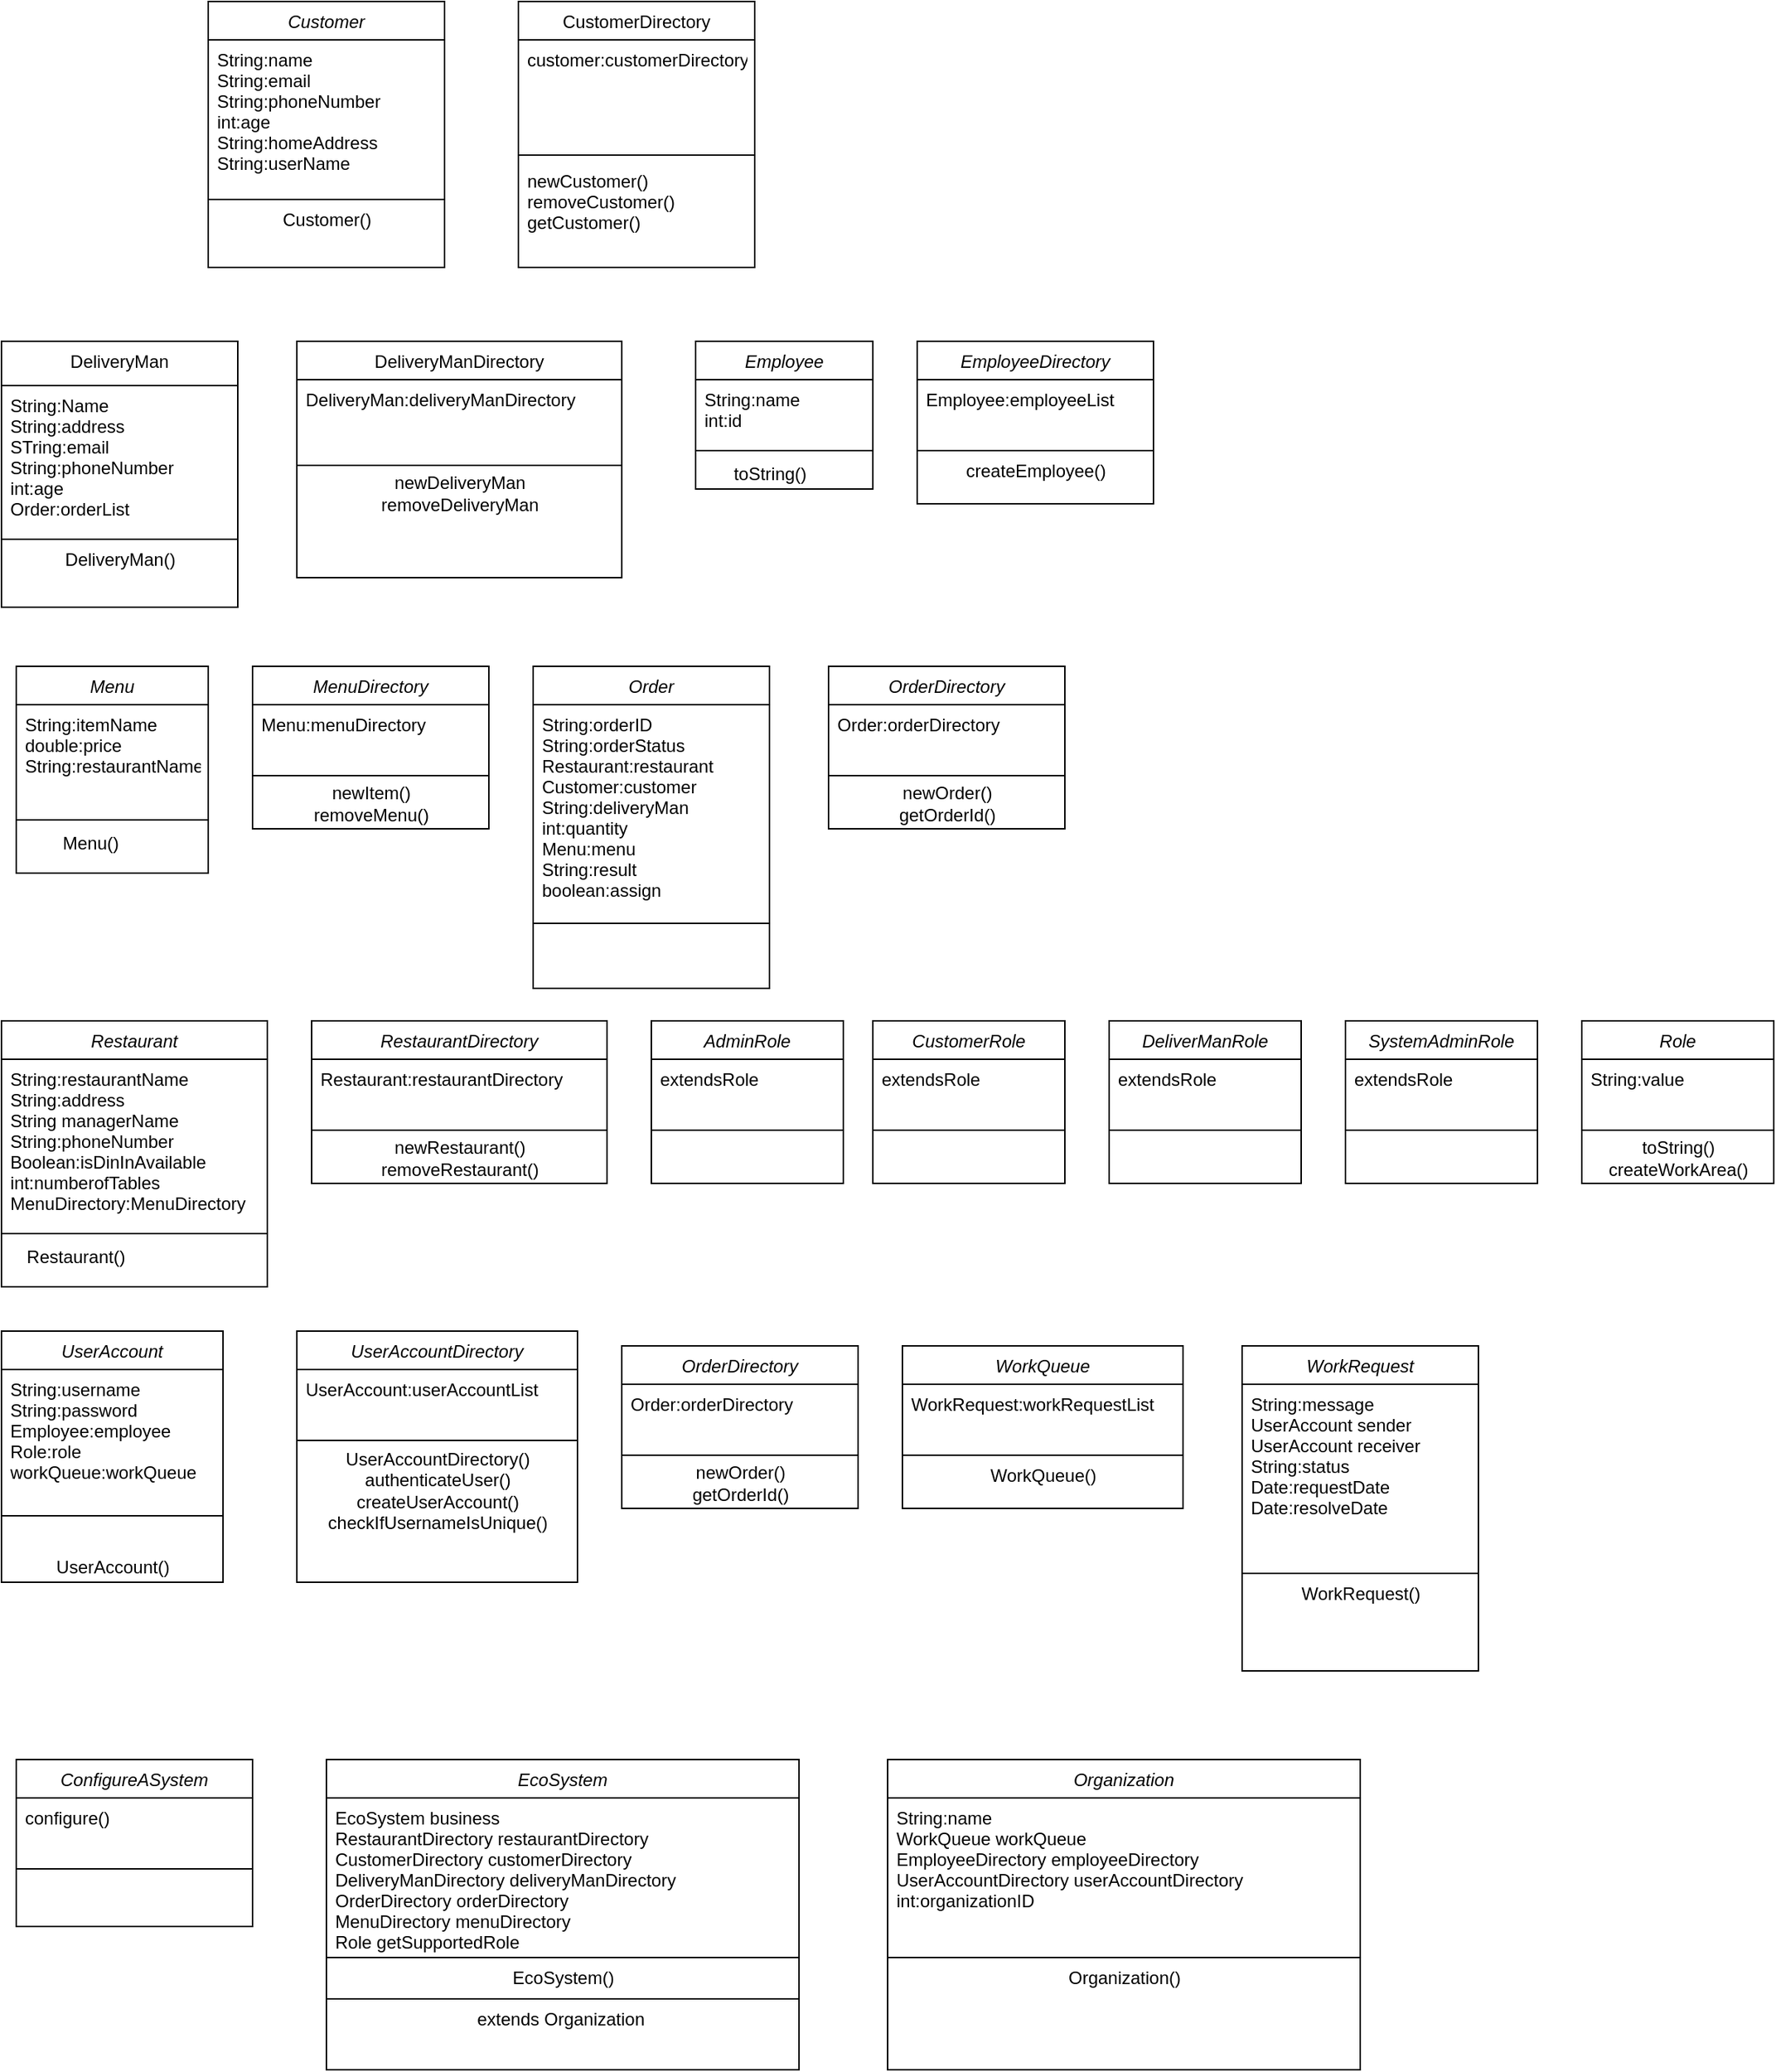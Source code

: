 <mxfile version="15.4.0" type="device"><diagram id="C5RBs43oDa-KdzZeNtuy" name="Page-1"><mxGraphModel dx="946" dy="635" grid="1" gridSize="10" guides="1" tooltips="1" connect="1" arrows="1" fold="1" page="1" pageScale="1" pageWidth="827" pageHeight="1169" math="0" shadow="0"><root><mxCell id="WIyWlLk6GJQsqaUBKTNV-0"/><mxCell id="WIyWlLk6GJQsqaUBKTNV-1" parent="WIyWlLk6GJQsqaUBKTNV-0"/><mxCell id="zkfFHV4jXpPFQw0GAbJ--0" value="Customer" style="swimlane;fontStyle=2;align=center;verticalAlign=top;childLayout=stackLayout;horizontal=1;startSize=26;horizontalStack=0;resizeParent=1;resizeLast=0;collapsible=1;marginBottom=0;rounded=0;shadow=0;strokeWidth=1;" parent="WIyWlLk6GJQsqaUBKTNV-1" vertex="1"><mxGeometry x="160" y="90" width="160" height="180" as="geometry"><mxRectangle x="230" y="140" width="160" height="26" as="alternateBounds"/></mxGeometry></mxCell><mxCell id="zkfFHV4jXpPFQw0GAbJ--1" value="String:name&#10;String:email&#10;String:phoneNumber&#10;int:age&#10;String:homeAddress&#10;String:userName" style="text;align=left;verticalAlign=top;spacingLeft=4;spacingRight=4;overflow=hidden;rotatable=0;points=[[0,0.5],[1,0.5]];portConstraint=eastwest;" parent="zkfFHV4jXpPFQw0GAbJ--0" vertex="1"><mxGeometry y="26" width="160" height="104" as="geometry"/></mxCell><mxCell id="zkfFHV4jXpPFQw0GAbJ--4" value="" style="line;html=1;strokeWidth=1;align=left;verticalAlign=middle;spacingTop=-1;spacingLeft=3;spacingRight=3;rotatable=0;labelPosition=right;points=[];portConstraint=eastwest;" parent="zkfFHV4jXpPFQw0GAbJ--0" vertex="1"><mxGeometry y="130" width="160" height="8" as="geometry"/></mxCell><mxCell id="dbbzcYDggRmmm_JlO8dr-13" value="Customer()" style="text;html=1;align=center;verticalAlign=middle;resizable=0;points=[];autosize=1;strokeColor=none;fillColor=none;" vertex="1" parent="zkfFHV4jXpPFQw0GAbJ--0"><mxGeometry y="138" width="160" height="20" as="geometry"/></mxCell><mxCell id="zkfFHV4jXpPFQw0GAbJ--6" value="DeliveryMan" style="swimlane;fontStyle=0;align=center;verticalAlign=top;childLayout=stackLayout;horizontal=1;startSize=30;horizontalStack=0;resizeParent=1;resizeLast=0;collapsible=1;marginBottom=0;rounded=0;shadow=0;strokeWidth=1;" parent="WIyWlLk6GJQsqaUBKTNV-1" vertex="1"><mxGeometry x="20" y="320" width="160" height="180" as="geometry"><mxRectangle x="130" y="380" width="160" height="26" as="alternateBounds"/></mxGeometry></mxCell><mxCell id="zkfFHV4jXpPFQw0GAbJ--7" value="String:Name&#10;String:address&#10;STring:email&#10;String:phoneNumber&#10;int:age&#10;Order:orderList" style="text;align=left;verticalAlign=top;spacingLeft=4;spacingRight=4;overflow=hidden;rotatable=0;points=[[0,0.5],[1,0.5]];portConstraint=eastwest;" parent="zkfFHV4jXpPFQw0GAbJ--6" vertex="1"><mxGeometry y="30" width="160" height="100" as="geometry"/></mxCell><mxCell id="zkfFHV4jXpPFQw0GAbJ--9" value="" style="line;html=1;strokeWidth=1;align=left;verticalAlign=middle;spacingTop=-1;spacingLeft=3;spacingRight=3;rotatable=0;labelPosition=right;points=[];portConstraint=eastwest;" parent="zkfFHV4jXpPFQw0GAbJ--6" vertex="1"><mxGeometry y="130" width="160" height="8" as="geometry"/></mxCell><mxCell id="dbbzcYDggRmmm_JlO8dr-14" value="DeliveryMan()" style="text;html=1;align=center;verticalAlign=middle;resizable=0;points=[];autosize=1;strokeColor=none;fillColor=none;" vertex="1" parent="zkfFHV4jXpPFQw0GAbJ--6"><mxGeometry y="138" width="160" height="20" as="geometry"/></mxCell><mxCell id="zkfFHV4jXpPFQw0GAbJ--13" value="DeliveryManDirectory" style="swimlane;fontStyle=0;align=center;verticalAlign=top;childLayout=stackLayout;horizontal=1;startSize=26;horizontalStack=0;resizeParent=1;resizeLast=0;collapsible=1;marginBottom=0;rounded=0;shadow=0;strokeWidth=1;" parent="WIyWlLk6GJQsqaUBKTNV-1" vertex="1"><mxGeometry x="220" y="320" width="220" height="160" as="geometry"><mxRectangle x="340" y="380" width="170" height="26" as="alternateBounds"/></mxGeometry></mxCell><mxCell id="zkfFHV4jXpPFQw0GAbJ--14" value="DeliveryMan:deliveryManDirectory" style="text;align=left;verticalAlign=top;spacingLeft=4;spacingRight=4;overflow=hidden;rotatable=0;points=[[0,0.5],[1,0.5]];portConstraint=eastwest;" parent="zkfFHV4jXpPFQw0GAbJ--13" vertex="1"><mxGeometry y="26" width="220" height="54" as="geometry"/></mxCell><mxCell id="zkfFHV4jXpPFQw0GAbJ--15" value="" style="line;html=1;strokeWidth=1;align=left;verticalAlign=middle;spacingTop=-1;spacingLeft=3;spacingRight=3;rotatable=0;labelPosition=right;points=[];portConstraint=eastwest;" parent="zkfFHV4jXpPFQw0GAbJ--13" vertex="1"><mxGeometry y="80" width="220" height="8" as="geometry"/></mxCell><mxCell id="dbbzcYDggRmmm_JlO8dr-15" value="newDeliveryMan&lt;br&gt;removeDeliveryMan" style="text;html=1;align=center;verticalAlign=middle;resizable=0;points=[];autosize=1;strokeColor=none;fillColor=none;" vertex="1" parent="zkfFHV4jXpPFQw0GAbJ--13"><mxGeometry y="88" width="220" height="30" as="geometry"/></mxCell><mxCell id="zkfFHV4jXpPFQw0GAbJ--17" value="CustomerDirectory" style="swimlane;fontStyle=0;align=center;verticalAlign=top;childLayout=stackLayout;horizontal=1;startSize=26;horizontalStack=0;resizeParent=1;resizeLast=0;collapsible=1;marginBottom=0;rounded=0;shadow=0;strokeWidth=1;" parent="WIyWlLk6GJQsqaUBKTNV-1" vertex="1"><mxGeometry x="370" y="90" width="160" height="180" as="geometry"><mxRectangle x="550" y="140" width="160" height="26" as="alternateBounds"/></mxGeometry></mxCell><mxCell id="zkfFHV4jXpPFQw0GAbJ--18" value="customer:customerDirectory" style="text;align=left;verticalAlign=top;spacingLeft=4;spacingRight=4;overflow=hidden;rotatable=0;points=[[0,0.5],[1,0.5]];portConstraint=eastwest;" parent="zkfFHV4jXpPFQw0GAbJ--17" vertex="1"><mxGeometry y="26" width="160" height="74" as="geometry"/></mxCell><mxCell id="zkfFHV4jXpPFQw0GAbJ--23" value="" style="line;html=1;strokeWidth=1;align=left;verticalAlign=middle;spacingTop=-1;spacingLeft=3;spacingRight=3;rotatable=0;labelPosition=right;points=[];portConstraint=eastwest;" parent="zkfFHV4jXpPFQw0GAbJ--17" vertex="1"><mxGeometry y="100" width="160" height="8" as="geometry"/></mxCell><mxCell id="zkfFHV4jXpPFQw0GAbJ--24" value="newCustomer()&#10;removeCustomer()&#10;getCustomer()" style="text;align=left;verticalAlign=top;spacingLeft=4;spacingRight=4;overflow=hidden;rotatable=0;points=[[0,0.5],[1,0.5]];portConstraint=eastwest;" parent="zkfFHV4jXpPFQw0GAbJ--17" vertex="1"><mxGeometry y="108" width="160" height="72" as="geometry"/></mxCell><mxCell id="dbbzcYDggRmmm_JlO8dr-0" value="Employee" style="swimlane;fontStyle=2;align=center;verticalAlign=top;childLayout=stackLayout;horizontal=1;startSize=26;horizontalStack=0;resizeParent=1;resizeLast=0;collapsible=1;marginBottom=0;rounded=0;shadow=0;strokeWidth=1;" vertex="1" parent="WIyWlLk6GJQsqaUBKTNV-1"><mxGeometry x="490" y="320" width="120" height="100" as="geometry"><mxRectangle x="230" y="140" width="160" height="26" as="alternateBounds"/></mxGeometry></mxCell><mxCell id="dbbzcYDggRmmm_JlO8dr-1" value="String:name&#10;int:id&#10;" style="text;align=left;verticalAlign=top;spacingLeft=4;spacingRight=4;overflow=hidden;rotatable=0;points=[[0,0.5],[1,0.5]];portConstraint=eastwest;" vertex="1" parent="dbbzcYDggRmmm_JlO8dr-0"><mxGeometry y="26" width="120" height="44" as="geometry"/></mxCell><mxCell id="dbbzcYDggRmmm_JlO8dr-2" value="" style="line;html=1;strokeWidth=1;align=left;verticalAlign=middle;spacingTop=-1;spacingLeft=3;spacingRight=3;rotatable=0;labelPosition=right;points=[];portConstraint=eastwest;" vertex="1" parent="dbbzcYDggRmmm_JlO8dr-0"><mxGeometry y="70" width="120" height="8" as="geometry"/></mxCell><mxCell id="dbbzcYDggRmmm_JlO8dr-3" value="EmployeeDirectory" style="swimlane;fontStyle=2;align=center;verticalAlign=top;childLayout=stackLayout;horizontal=1;startSize=26;horizontalStack=0;resizeParent=1;resizeLast=0;collapsible=1;marginBottom=0;rounded=0;shadow=0;strokeWidth=1;" vertex="1" parent="WIyWlLk6GJQsqaUBKTNV-1"><mxGeometry x="640" y="320" width="160" height="110" as="geometry"><mxRectangle x="230" y="140" width="160" height="26" as="alternateBounds"/></mxGeometry></mxCell><mxCell id="dbbzcYDggRmmm_JlO8dr-4" value="Employee:employeeList" style="text;align=left;verticalAlign=top;spacingLeft=4;spacingRight=4;overflow=hidden;rotatable=0;points=[[0,0.5],[1,0.5]];portConstraint=eastwest;" vertex="1" parent="dbbzcYDggRmmm_JlO8dr-3"><mxGeometry y="26" width="160" height="44" as="geometry"/></mxCell><mxCell id="dbbzcYDggRmmm_JlO8dr-5" value="" style="line;html=1;strokeWidth=1;align=left;verticalAlign=middle;spacingTop=-1;spacingLeft=3;spacingRight=3;rotatable=0;labelPosition=right;points=[];portConstraint=eastwest;" vertex="1" parent="dbbzcYDggRmmm_JlO8dr-3"><mxGeometry y="70" width="160" height="8" as="geometry"/></mxCell><mxCell id="dbbzcYDggRmmm_JlO8dr-17" value="createEmployee()" style="text;html=1;align=center;verticalAlign=middle;resizable=0;points=[];autosize=1;strokeColor=none;fillColor=none;" vertex="1" parent="dbbzcYDggRmmm_JlO8dr-3"><mxGeometry y="78" width="160" height="20" as="geometry"/></mxCell><mxCell id="dbbzcYDggRmmm_JlO8dr-6" value="Menu" style="swimlane;fontStyle=2;align=center;verticalAlign=top;childLayout=stackLayout;horizontal=1;startSize=26;horizontalStack=0;resizeParent=1;resizeLast=0;collapsible=1;marginBottom=0;rounded=0;shadow=0;strokeWidth=1;" vertex="1" parent="WIyWlLk6GJQsqaUBKTNV-1"><mxGeometry x="30" y="540" width="130" height="140" as="geometry"><mxRectangle x="230" y="140" width="160" height="26" as="alternateBounds"/></mxGeometry></mxCell><mxCell id="dbbzcYDggRmmm_JlO8dr-7" value="String:itemName&#10;double:price&#10;String:restaurantName" style="text;align=left;verticalAlign=top;spacingLeft=4;spacingRight=4;overflow=hidden;rotatable=0;points=[[0,0.5],[1,0.5]];portConstraint=eastwest;" vertex="1" parent="dbbzcYDggRmmm_JlO8dr-6"><mxGeometry y="26" width="130" height="74" as="geometry"/></mxCell><mxCell id="dbbzcYDggRmmm_JlO8dr-8" value="" style="line;html=1;strokeWidth=1;align=left;verticalAlign=middle;spacingTop=-1;spacingLeft=3;spacingRight=3;rotatable=0;labelPosition=right;points=[];portConstraint=eastwest;" vertex="1" parent="dbbzcYDggRmmm_JlO8dr-6"><mxGeometry y="100" width="130" height="8" as="geometry"/></mxCell><mxCell id="dbbzcYDggRmmm_JlO8dr-10" value="Restaurant" style="swimlane;fontStyle=2;align=center;verticalAlign=top;childLayout=stackLayout;horizontal=1;startSize=26;horizontalStack=0;resizeParent=1;resizeLast=0;collapsible=1;marginBottom=0;rounded=0;shadow=0;strokeWidth=1;" vertex="1" parent="WIyWlLk6GJQsqaUBKTNV-1"><mxGeometry x="20" y="780" width="180" height="180" as="geometry"><mxRectangle x="230" y="140" width="160" height="26" as="alternateBounds"/></mxGeometry></mxCell><mxCell id="dbbzcYDggRmmm_JlO8dr-11" value="String:restaurantName&#10;String:address&#10;String managerName&#10;String:phoneNumber&#10;Boolean:isDinInAvailable&#10;int:numberofTables&#10;MenuDirectory:MenuDirectory" style="text;align=left;verticalAlign=top;spacingLeft=4;spacingRight=4;overflow=hidden;rotatable=0;points=[[0,0.5],[1,0.5]];portConstraint=eastwest;" vertex="1" parent="dbbzcYDggRmmm_JlO8dr-10"><mxGeometry y="26" width="180" height="114" as="geometry"/></mxCell><mxCell id="dbbzcYDggRmmm_JlO8dr-12" value="" style="line;html=1;strokeWidth=1;align=left;verticalAlign=middle;spacingTop=-1;spacingLeft=3;spacingRight=3;rotatable=0;labelPosition=right;points=[];portConstraint=eastwest;" vertex="1" parent="dbbzcYDggRmmm_JlO8dr-10"><mxGeometry y="140" width="180" height="8" as="geometry"/></mxCell><mxCell id="dbbzcYDggRmmm_JlO8dr-16" value="toString()" style="text;html=1;align=center;verticalAlign=middle;resizable=0;points=[];autosize=1;strokeColor=none;fillColor=none;" vertex="1" parent="WIyWlLk6GJQsqaUBKTNV-1"><mxGeometry x="510" y="400" width="60" height="20" as="geometry"/></mxCell><mxCell id="dbbzcYDggRmmm_JlO8dr-18" value="Menu()" style="text;html=1;align=center;verticalAlign=middle;resizable=0;points=[];autosize=1;strokeColor=none;fillColor=none;" vertex="1" parent="WIyWlLk6GJQsqaUBKTNV-1"><mxGeometry x="55" y="650" width="50" height="20" as="geometry"/></mxCell><mxCell id="dbbzcYDggRmmm_JlO8dr-19" value="MenuDirectory" style="swimlane;fontStyle=2;align=center;verticalAlign=top;childLayout=stackLayout;horizontal=1;startSize=26;horizontalStack=0;resizeParent=1;resizeLast=0;collapsible=1;marginBottom=0;rounded=0;shadow=0;strokeWidth=1;" vertex="1" parent="WIyWlLk6GJQsqaUBKTNV-1"><mxGeometry x="190" y="540" width="160" height="110" as="geometry"><mxRectangle x="230" y="140" width="160" height="26" as="alternateBounds"/></mxGeometry></mxCell><mxCell id="dbbzcYDggRmmm_JlO8dr-20" value="Menu:menuDirectory" style="text;align=left;verticalAlign=top;spacingLeft=4;spacingRight=4;overflow=hidden;rotatable=0;points=[[0,0.5],[1,0.5]];portConstraint=eastwest;" vertex="1" parent="dbbzcYDggRmmm_JlO8dr-19"><mxGeometry y="26" width="160" height="44" as="geometry"/></mxCell><mxCell id="dbbzcYDggRmmm_JlO8dr-21" value="" style="line;html=1;strokeWidth=1;align=left;verticalAlign=middle;spacingTop=-1;spacingLeft=3;spacingRight=3;rotatable=0;labelPosition=right;points=[];portConstraint=eastwest;" vertex="1" parent="dbbzcYDggRmmm_JlO8dr-19"><mxGeometry y="70" width="160" height="8" as="geometry"/></mxCell><mxCell id="dbbzcYDggRmmm_JlO8dr-22" value="newItem()&lt;br&gt;removeMenu()" style="text;html=1;align=center;verticalAlign=middle;resizable=0;points=[];autosize=1;strokeColor=none;fillColor=none;" vertex="1" parent="dbbzcYDggRmmm_JlO8dr-19"><mxGeometry y="78" width="160" height="30" as="geometry"/></mxCell><mxCell id="dbbzcYDggRmmm_JlO8dr-23" value="Order" style="swimlane;fontStyle=2;align=center;verticalAlign=top;childLayout=stackLayout;horizontal=1;startSize=26;horizontalStack=0;resizeParent=1;resizeLast=0;collapsible=1;marginBottom=0;rounded=0;shadow=0;strokeWidth=1;" vertex="1" parent="WIyWlLk6GJQsqaUBKTNV-1"><mxGeometry x="380" y="540" width="160" height="218" as="geometry"><mxRectangle x="230" y="140" width="160" height="26" as="alternateBounds"/></mxGeometry></mxCell><mxCell id="dbbzcYDggRmmm_JlO8dr-24" value="String:orderID&#10;String:orderStatus&#10;Restaurant:restaurant&#10;Customer:customer&#10;String:deliveryMan&#10;int:quantity&#10;Menu:menu&#10;String:result&#10;boolean:assign" style="text;align=left;verticalAlign=top;spacingLeft=4;spacingRight=4;overflow=hidden;rotatable=0;points=[[0,0.5],[1,0.5]];portConstraint=eastwest;" vertex="1" parent="dbbzcYDggRmmm_JlO8dr-23"><mxGeometry y="26" width="160" height="144" as="geometry"/></mxCell><mxCell id="dbbzcYDggRmmm_JlO8dr-25" value="" style="line;html=1;strokeWidth=1;align=left;verticalAlign=middle;spacingTop=-1;spacingLeft=3;spacingRight=3;rotatable=0;labelPosition=right;points=[];portConstraint=eastwest;" vertex="1" parent="dbbzcYDggRmmm_JlO8dr-23"><mxGeometry y="170" width="160" height="8" as="geometry"/></mxCell><mxCell id="dbbzcYDggRmmm_JlO8dr-27" value="OrderDirectory" style="swimlane;fontStyle=2;align=center;verticalAlign=top;childLayout=stackLayout;horizontal=1;startSize=26;horizontalStack=0;resizeParent=1;resizeLast=0;collapsible=1;marginBottom=0;rounded=0;shadow=0;strokeWidth=1;" vertex="1" parent="WIyWlLk6GJQsqaUBKTNV-1"><mxGeometry x="580" y="540" width="160" height="110" as="geometry"><mxRectangle x="230" y="140" width="160" height="26" as="alternateBounds"/></mxGeometry></mxCell><mxCell id="dbbzcYDggRmmm_JlO8dr-28" value="Order:orderDirectory" style="text;align=left;verticalAlign=top;spacingLeft=4;spacingRight=4;overflow=hidden;rotatable=0;points=[[0,0.5],[1,0.5]];portConstraint=eastwest;" vertex="1" parent="dbbzcYDggRmmm_JlO8dr-27"><mxGeometry y="26" width="160" height="44" as="geometry"/></mxCell><mxCell id="dbbzcYDggRmmm_JlO8dr-29" value="" style="line;html=1;strokeWidth=1;align=left;verticalAlign=middle;spacingTop=-1;spacingLeft=3;spacingRight=3;rotatable=0;labelPosition=right;points=[];portConstraint=eastwest;" vertex="1" parent="dbbzcYDggRmmm_JlO8dr-27"><mxGeometry y="70" width="160" height="8" as="geometry"/></mxCell><mxCell id="dbbzcYDggRmmm_JlO8dr-30" value="newOrder()&lt;br&gt;getOrderId()" style="text;html=1;align=center;verticalAlign=middle;resizable=0;points=[];autosize=1;strokeColor=none;fillColor=none;" vertex="1" parent="dbbzcYDggRmmm_JlO8dr-27"><mxGeometry y="78" width="160" height="30" as="geometry"/></mxCell><mxCell id="dbbzcYDggRmmm_JlO8dr-31" value="Restaurant()" style="text;html=1;align=center;verticalAlign=middle;resizable=0;points=[];autosize=1;strokeColor=none;fillColor=none;" vertex="1" parent="WIyWlLk6GJQsqaUBKTNV-1"><mxGeometry x="30" y="930" width="80" height="20" as="geometry"/></mxCell><mxCell id="dbbzcYDggRmmm_JlO8dr-32" value="RestaurantDirectory" style="swimlane;fontStyle=2;align=center;verticalAlign=top;childLayout=stackLayout;horizontal=1;startSize=26;horizontalStack=0;resizeParent=1;resizeLast=0;collapsible=1;marginBottom=0;rounded=0;shadow=0;strokeWidth=1;" vertex="1" parent="WIyWlLk6GJQsqaUBKTNV-1"><mxGeometry x="230" y="780" width="200" height="110" as="geometry"><mxRectangle x="230" y="140" width="160" height="26" as="alternateBounds"/></mxGeometry></mxCell><mxCell id="dbbzcYDggRmmm_JlO8dr-33" value="Restaurant:restaurantDirectory" style="text;align=left;verticalAlign=top;spacingLeft=4;spacingRight=4;overflow=hidden;rotatable=0;points=[[0,0.5],[1,0.5]];portConstraint=eastwest;" vertex="1" parent="dbbzcYDggRmmm_JlO8dr-32"><mxGeometry y="26" width="200" height="44" as="geometry"/></mxCell><mxCell id="dbbzcYDggRmmm_JlO8dr-34" value="" style="line;html=1;strokeWidth=1;align=left;verticalAlign=middle;spacingTop=-1;spacingLeft=3;spacingRight=3;rotatable=0;labelPosition=right;points=[];portConstraint=eastwest;" vertex="1" parent="dbbzcYDggRmmm_JlO8dr-32"><mxGeometry y="70" width="200" height="8" as="geometry"/></mxCell><mxCell id="dbbzcYDggRmmm_JlO8dr-35" value="newRestaurant()&lt;br&gt;removeRestaurant()" style="text;html=1;align=center;verticalAlign=middle;resizable=0;points=[];autosize=1;strokeColor=none;fillColor=none;" vertex="1" parent="dbbzcYDggRmmm_JlO8dr-32"><mxGeometry y="78" width="200" height="30" as="geometry"/></mxCell><mxCell id="dbbzcYDggRmmm_JlO8dr-36" value="AdminRole" style="swimlane;fontStyle=2;align=center;verticalAlign=top;childLayout=stackLayout;horizontal=1;startSize=26;horizontalStack=0;resizeParent=1;resizeLast=0;collapsible=1;marginBottom=0;rounded=0;shadow=0;strokeWidth=1;" vertex="1" parent="WIyWlLk6GJQsqaUBKTNV-1"><mxGeometry x="460" y="780" width="130" height="110" as="geometry"><mxRectangle x="230" y="140" width="160" height="26" as="alternateBounds"/></mxGeometry></mxCell><mxCell id="dbbzcYDggRmmm_JlO8dr-37" value="extendsRole" style="text;align=left;verticalAlign=top;spacingLeft=4;spacingRight=4;overflow=hidden;rotatable=0;points=[[0,0.5],[1,0.5]];portConstraint=eastwest;" vertex="1" parent="dbbzcYDggRmmm_JlO8dr-36"><mxGeometry y="26" width="130" height="44" as="geometry"/></mxCell><mxCell id="dbbzcYDggRmmm_JlO8dr-38" value="" style="line;html=1;strokeWidth=1;align=left;verticalAlign=middle;spacingTop=-1;spacingLeft=3;spacingRight=3;rotatable=0;labelPosition=right;points=[];portConstraint=eastwest;" vertex="1" parent="dbbzcYDggRmmm_JlO8dr-36"><mxGeometry y="70" width="130" height="8" as="geometry"/></mxCell><mxCell id="dbbzcYDggRmmm_JlO8dr-40" value="CustomerRole" style="swimlane;fontStyle=2;align=center;verticalAlign=top;childLayout=stackLayout;horizontal=1;startSize=26;horizontalStack=0;resizeParent=1;resizeLast=0;collapsible=1;marginBottom=0;rounded=0;shadow=0;strokeWidth=1;" vertex="1" parent="WIyWlLk6GJQsqaUBKTNV-1"><mxGeometry x="610" y="780" width="130" height="110" as="geometry"><mxRectangle x="230" y="140" width="160" height="26" as="alternateBounds"/></mxGeometry></mxCell><mxCell id="dbbzcYDggRmmm_JlO8dr-41" value="extendsRole" style="text;align=left;verticalAlign=top;spacingLeft=4;spacingRight=4;overflow=hidden;rotatable=0;points=[[0,0.5],[1,0.5]];portConstraint=eastwest;" vertex="1" parent="dbbzcYDggRmmm_JlO8dr-40"><mxGeometry y="26" width="130" height="44" as="geometry"/></mxCell><mxCell id="dbbzcYDggRmmm_JlO8dr-42" value="" style="line;html=1;strokeWidth=1;align=left;verticalAlign=middle;spacingTop=-1;spacingLeft=3;spacingRight=3;rotatable=0;labelPosition=right;points=[];portConstraint=eastwest;" vertex="1" parent="dbbzcYDggRmmm_JlO8dr-40"><mxGeometry y="70" width="130" height="8" as="geometry"/></mxCell><mxCell id="dbbzcYDggRmmm_JlO8dr-43" value="DeliverManRole" style="swimlane;fontStyle=2;align=center;verticalAlign=top;childLayout=stackLayout;horizontal=1;startSize=26;horizontalStack=0;resizeParent=1;resizeLast=0;collapsible=1;marginBottom=0;rounded=0;shadow=0;strokeWidth=1;" vertex="1" parent="WIyWlLk6GJQsqaUBKTNV-1"><mxGeometry x="770" y="780" width="130" height="110" as="geometry"><mxRectangle x="230" y="140" width="160" height="26" as="alternateBounds"/></mxGeometry></mxCell><mxCell id="dbbzcYDggRmmm_JlO8dr-44" value="extendsRole" style="text;align=left;verticalAlign=top;spacingLeft=4;spacingRight=4;overflow=hidden;rotatable=0;points=[[0,0.5],[1,0.5]];portConstraint=eastwest;" vertex="1" parent="dbbzcYDggRmmm_JlO8dr-43"><mxGeometry y="26" width="130" height="44" as="geometry"/></mxCell><mxCell id="dbbzcYDggRmmm_JlO8dr-45" value="" style="line;html=1;strokeWidth=1;align=left;verticalAlign=middle;spacingTop=-1;spacingLeft=3;spacingRight=3;rotatable=0;labelPosition=right;points=[];portConstraint=eastwest;" vertex="1" parent="dbbzcYDggRmmm_JlO8dr-43"><mxGeometry y="70" width="130" height="8" as="geometry"/></mxCell><mxCell id="dbbzcYDggRmmm_JlO8dr-46" value="SystemAdminRole" style="swimlane;fontStyle=2;align=center;verticalAlign=top;childLayout=stackLayout;horizontal=1;startSize=26;horizontalStack=0;resizeParent=1;resizeLast=0;collapsible=1;marginBottom=0;rounded=0;shadow=0;strokeWidth=1;" vertex="1" parent="WIyWlLk6GJQsqaUBKTNV-1"><mxGeometry x="930" y="780" width="130" height="110" as="geometry"><mxRectangle x="230" y="140" width="160" height="26" as="alternateBounds"/></mxGeometry></mxCell><mxCell id="dbbzcYDggRmmm_JlO8dr-47" value="extendsRole" style="text;align=left;verticalAlign=top;spacingLeft=4;spacingRight=4;overflow=hidden;rotatable=0;points=[[0,0.5],[1,0.5]];portConstraint=eastwest;" vertex="1" parent="dbbzcYDggRmmm_JlO8dr-46"><mxGeometry y="26" width="130" height="44" as="geometry"/></mxCell><mxCell id="dbbzcYDggRmmm_JlO8dr-48" value="" style="line;html=1;strokeWidth=1;align=left;verticalAlign=middle;spacingTop=-1;spacingLeft=3;spacingRight=3;rotatable=0;labelPosition=right;points=[];portConstraint=eastwest;" vertex="1" parent="dbbzcYDggRmmm_JlO8dr-46"><mxGeometry y="70" width="130" height="8" as="geometry"/></mxCell><mxCell id="dbbzcYDggRmmm_JlO8dr-49" value="Role" style="swimlane;fontStyle=2;align=center;verticalAlign=top;childLayout=stackLayout;horizontal=1;startSize=26;horizontalStack=0;resizeParent=1;resizeLast=0;collapsible=1;marginBottom=0;rounded=0;shadow=0;strokeWidth=1;" vertex="1" parent="WIyWlLk6GJQsqaUBKTNV-1"><mxGeometry x="1090" y="780" width="130" height="110" as="geometry"><mxRectangle x="230" y="140" width="160" height="26" as="alternateBounds"/></mxGeometry></mxCell><mxCell id="dbbzcYDggRmmm_JlO8dr-50" value="String:value" style="text;align=left;verticalAlign=top;spacingLeft=4;spacingRight=4;overflow=hidden;rotatable=0;points=[[0,0.5],[1,0.5]];portConstraint=eastwest;" vertex="1" parent="dbbzcYDggRmmm_JlO8dr-49"><mxGeometry y="26" width="130" height="44" as="geometry"/></mxCell><mxCell id="dbbzcYDggRmmm_JlO8dr-51" value="" style="line;html=1;strokeWidth=1;align=left;verticalAlign=middle;spacingTop=-1;spacingLeft=3;spacingRight=3;rotatable=0;labelPosition=right;points=[];portConstraint=eastwest;" vertex="1" parent="dbbzcYDggRmmm_JlO8dr-49"><mxGeometry y="70" width="130" height="8" as="geometry"/></mxCell><mxCell id="dbbzcYDggRmmm_JlO8dr-53" value="toString()&lt;br&gt;createWorkArea()" style="text;html=1;align=center;verticalAlign=middle;resizable=0;points=[];autosize=1;strokeColor=none;fillColor=none;" vertex="1" parent="dbbzcYDggRmmm_JlO8dr-49"><mxGeometry y="78" width="130" height="30" as="geometry"/></mxCell><mxCell id="dbbzcYDggRmmm_JlO8dr-54" value="UserAccount" style="swimlane;fontStyle=2;align=center;verticalAlign=top;childLayout=stackLayout;horizontal=1;startSize=26;horizontalStack=0;resizeParent=1;resizeLast=0;collapsible=1;marginBottom=0;rounded=0;shadow=0;strokeWidth=1;" vertex="1" parent="WIyWlLk6GJQsqaUBKTNV-1"><mxGeometry x="20" y="990" width="150" height="170" as="geometry"><mxRectangle x="230" y="140" width="160" height="26" as="alternateBounds"/></mxGeometry></mxCell><mxCell id="dbbzcYDggRmmm_JlO8dr-55" value="String:username&#10;String:password&#10;Employee:employee&#10;Role:role&#10;workQueue:workQueue" style="text;align=left;verticalAlign=top;spacingLeft=4;spacingRight=4;overflow=hidden;rotatable=0;points=[[0,0.5],[1,0.5]];portConstraint=eastwest;" vertex="1" parent="dbbzcYDggRmmm_JlO8dr-54"><mxGeometry y="26" width="150" height="74" as="geometry"/></mxCell><mxCell id="dbbzcYDggRmmm_JlO8dr-56" value="" style="line;html=1;strokeWidth=1;align=left;verticalAlign=middle;spacingTop=-1;spacingLeft=3;spacingRight=3;rotatable=0;labelPosition=right;points=[];portConstraint=eastwest;" vertex="1" parent="dbbzcYDggRmmm_JlO8dr-54"><mxGeometry y="100" width="150" height="50" as="geometry"/></mxCell><mxCell id="dbbzcYDggRmmm_JlO8dr-57" value="UserAccount()" style="text;html=1;align=center;verticalAlign=middle;resizable=0;points=[];autosize=1;strokeColor=none;fillColor=none;" vertex="1" parent="dbbzcYDggRmmm_JlO8dr-54"><mxGeometry y="150" width="150" height="20" as="geometry"/></mxCell><mxCell id="dbbzcYDggRmmm_JlO8dr-58" value="UserAccountDirectory" style="swimlane;fontStyle=2;align=center;verticalAlign=top;childLayout=stackLayout;horizontal=1;startSize=26;horizontalStack=0;resizeParent=1;resizeLast=0;collapsible=1;marginBottom=0;rounded=0;shadow=0;strokeWidth=1;" vertex="1" parent="WIyWlLk6GJQsqaUBKTNV-1"><mxGeometry x="220" y="990" width="190" height="170" as="geometry"><mxRectangle x="230" y="140" width="160" height="26" as="alternateBounds"/></mxGeometry></mxCell><mxCell id="dbbzcYDggRmmm_JlO8dr-59" value="UserAccount:userAccountList" style="text;align=left;verticalAlign=top;spacingLeft=4;spacingRight=4;overflow=hidden;rotatable=0;points=[[0,0.5],[1,0.5]];portConstraint=eastwest;" vertex="1" parent="dbbzcYDggRmmm_JlO8dr-58"><mxGeometry y="26" width="190" height="44" as="geometry"/></mxCell><mxCell id="dbbzcYDggRmmm_JlO8dr-60" value="" style="line;html=1;strokeWidth=1;align=left;verticalAlign=middle;spacingTop=-1;spacingLeft=3;spacingRight=3;rotatable=0;labelPosition=right;points=[];portConstraint=eastwest;" vertex="1" parent="dbbzcYDggRmmm_JlO8dr-58"><mxGeometry y="70" width="190" height="8" as="geometry"/></mxCell><mxCell id="dbbzcYDggRmmm_JlO8dr-61" value="UserAccountDirectory()&lt;br&gt;authenticateUser()&lt;br&gt;createUserAccount()&lt;br&gt;checkIfUsernameIsUnique()" style="text;html=1;align=center;verticalAlign=middle;resizable=0;points=[];autosize=1;strokeColor=none;fillColor=none;" vertex="1" parent="dbbzcYDggRmmm_JlO8dr-58"><mxGeometry y="78" width="190" height="60" as="geometry"/></mxCell><mxCell id="dbbzcYDggRmmm_JlO8dr-62" value="OrderDirectory" style="swimlane;fontStyle=2;align=center;verticalAlign=top;childLayout=stackLayout;horizontal=1;startSize=26;horizontalStack=0;resizeParent=1;resizeLast=0;collapsible=1;marginBottom=0;rounded=0;shadow=0;strokeWidth=1;" vertex="1" parent="WIyWlLk6GJQsqaUBKTNV-1"><mxGeometry x="440" y="1000" width="160" height="110" as="geometry"><mxRectangle x="230" y="140" width="160" height="26" as="alternateBounds"/></mxGeometry></mxCell><mxCell id="dbbzcYDggRmmm_JlO8dr-63" value="Order:orderDirectory" style="text;align=left;verticalAlign=top;spacingLeft=4;spacingRight=4;overflow=hidden;rotatable=0;points=[[0,0.5],[1,0.5]];portConstraint=eastwest;" vertex="1" parent="dbbzcYDggRmmm_JlO8dr-62"><mxGeometry y="26" width="160" height="44" as="geometry"/></mxCell><mxCell id="dbbzcYDggRmmm_JlO8dr-64" value="" style="line;html=1;strokeWidth=1;align=left;verticalAlign=middle;spacingTop=-1;spacingLeft=3;spacingRight=3;rotatable=0;labelPosition=right;points=[];portConstraint=eastwest;" vertex="1" parent="dbbzcYDggRmmm_JlO8dr-62"><mxGeometry y="70" width="160" height="8" as="geometry"/></mxCell><mxCell id="dbbzcYDggRmmm_JlO8dr-65" value="newOrder()&lt;br&gt;getOrderId()" style="text;html=1;align=center;verticalAlign=middle;resizable=0;points=[];autosize=1;strokeColor=none;fillColor=none;" vertex="1" parent="dbbzcYDggRmmm_JlO8dr-62"><mxGeometry y="78" width="160" height="30" as="geometry"/></mxCell><mxCell id="dbbzcYDggRmmm_JlO8dr-66" value="WorkQueue" style="swimlane;fontStyle=2;align=center;verticalAlign=top;childLayout=stackLayout;horizontal=1;startSize=26;horizontalStack=0;resizeParent=1;resizeLast=0;collapsible=1;marginBottom=0;rounded=0;shadow=0;strokeWidth=1;" vertex="1" parent="WIyWlLk6GJQsqaUBKTNV-1"><mxGeometry x="630" y="1000" width="190" height="110" as="geometry"><mxRectangle x="230" y="140" width="160" height="26" as="alternateBounds"/></mxGeometry></mxCell><mxCell id="dbbzcYDggRmmm_JlO8dr-67" value="WorkRequest:workRequestList" style="text;align=left;verticalAlign=top;spacingLeft=4;spacingRight=4;overflow=hidden;rotatable=0;points=[[0,0.5],[1,0.5]];portConstraint=eastwest;" vertex="1" parent="dbbzcYDggRmmm_JlO8dr-66"><mxGeometry y="26" width="190" height="44" as="geometry"/></mxCell><mxCell id="dbbzcYDggRmmm_JlO8dr-68" value="" style="line;html=1;strokeWidth=1;align=left;verticalAlign=middle;spacingTop=-1;spacingLeft=3;spacingRight=3;rotatable=0;labelPosition=right;points=[];portConstraint=eastwest;" vertex="1" parent="dbbzcYDggRmmm_JlO8dr-66"><mxGeometry y="70" width="190" height="8" as="geometry"/></mxCell><mxCell id="dbbzcYDggRmmm_JlO8dr-69" value="WorkQueue()" style="text;html=1;align=center;verticalAlign=middle;resizable=0;points=[];autosize=1;strokeColor=none;fillColor=none;" vertex="1" parent="dbbzcYDggRmmm_JlO8dr-66"><mxGeometry y="78" width="190" height="20" as="geometry"/></mxCell><mxCell id="dbbzcYDggRmmm_JlO8dr-70" value="WorkRequest" style="swimlane;fontStyle=2;align=center;verticalAlign=top;childLayout=stackLayout;horizontal=1;startSize=26;horizontalStack=0;resizeParent=1;resizeLast=0;collapsible=1;marginBottom=0;rounded=0;shadow=0;strokeWidth=1;" vertex="1" parent="WIyWlLk6GJQsqaUBKTNV-1"><mxGeometry x="860" y="1000" width="160" height="220" as="geometry"><mxRectangle x="230" y="140" width="160" height="26" as="alternateBounds"/></mxGeometry></mxCell><mxCell id="dbbzcYDggRmmm_JlO8dr-71" value="String:message&#10;UserAccount sender&#10;UserAccount receiver&#10;String:status&#10;Date:requestDate&#10;Date:resolveDate" style="text;align=left;verticalAlign=top;spacingLeft=4;spacingRight=4;overflow=hidden;rotatable=0;points=[[0,0.5],[1,0.5]];portConstraint=eastwest;" vertex="1" parent="dbbzcYDggRmmm_JlO8dr-70"><mxGeometry y="26" width="160" height="124" as="geometry"/></mxCell><mxCell id="dbbzcYDggRmmm_JlO8dr-72" value="" style="line;html=1;strokeWidth=1;align=left;verticalAlign=middle;spacingTop=-1;spacingLeft=3;spacingRight=3;rotatable=0;labelPosition=right;points=[];portConstraint=eastwest;" vertex="1" parent="dbbzcYDggRmmm_JlO8dr-70"><mxGeometry y="150" width="160" height="8" as="geometry"/></mxCell><mxCell id="dbbzcYDggRmmm_JlO8dr-73" value="WorkRequest()" style="text;html=1;align=center;verticalAlign=middle;resizable=0;points=[];autosize=1;strokeColor=none;fillColor=none;" vertex="1" parent="dbbzcYDggRmmm_JlO8dr-70"><mxGeometry y="158" width="160" height="20" as="geometry"/></mxCell><mxCell id="dbbzcYDggRmmm_JlO8dr-74" value="ConfigureASystem" style="swimlane;fontStyle=2;align=center;verticalAlign=top;childLayout=stackLayout;horizontal=1;startSize=26;horizontalStack=0;resizeParent=1;resizeLast=0;collapsible=1;marginBottom=0;rounded=0;shadow=0;strokeWidth=1;" vertex="1" parent="WIyWlLk6GJQsqaUBKTNV-1"><mxGeometry x="30" y="1280" width="160" height="113" as="geometry"><mxRectangle x="230" y="140" width="160" height="26" as="alternateBounds"/></mxGeometry></mxCell><mxCell id="dbbzcYDggRmmm_JlO8dr-75" value="configure()" style="text;align=left;verticalAlign=top;spacingLeft=4;spacingRight=4;overflow=hidden;rotatable=0;points=[[0,0.5],[1,0.5]];portConstraint=eastwest;" vertex="1" parent="dbbzcYDggRmmm_JlO8dr-74"><mxGeometry y="26" width="160" height="44" as="geometry"/></mxCell><mxCell id="dbbzcYDggRmmm_JlO8dr-76" value="" style="line;html=1;strokeWidth=1;align=left;verticalAlign=middle;spacingTop=-1;spacingLeft=3;spacingRight=3;rotatable=0;labelPosition=right;points=[];portConstraint=eastwest;" vertex="1" parent="dbbzcYDggRmmm_JlO8dr-74"><mxGeometry y="70" width="160" height="8" as="geometry"/></mxCell><mxCell id="dbbzcYDggRmmm_JlO8dr-78" value="EcoSystem" style="swimlane;fontStyle=2;align=center;verticalAlign=top;childLayout=stackLayout;horizontal=1;startSize=26;horizontalStack=0;resizeParent=1;resizeLast=0;collapsible=1;marginBottom=0;rounded=0;shadow=0;strokeWidth=1;" vertex="1" parent="WIyWlLk6GJQsqaUBKTNV-1"><mxGeometry x="240" y="1280" width="320" height="210" as="geometry"><mxRectangle x="230" y="140" width="160" height="26" as="alternateBounds"/></mxGeometry></mxCell><mxCell id="dbbzcYDggRmmm_JlO8dr-79" value="EcoSystem business&#10;RestaurantDirectory restaurantDirectory&#10;CustomerDirectory customerDirectory&#10;DeliveryManDirectory deliveryManDirectory&#10;OrderDirectory orderDirectory&#10;MenuDirectory menuDirectory&#10;Role getSupportedRole" style="text;align=left;verticalAlign=top;spacingLeft=4;spacingRight=4;overflow=hidden;rotatable=0;points=[[0,0.5],[1,0.5]];portConstraint=eastwest;" vertex="1" parent="dbbzcYDggRmmm_JlO8dr-78"><mxGeometry y="26" width="320" height="104" as="geometry"/></mxCell><mxCell id="dbbzcYDggRmmm_JlO8dr-80" value="" style="line;html=1;strokeWidth=1;align=left;verticalAlign=middle;spacingTop=-1;spacingLeft=3;spacingRight=3;rotatable=0;labelPosition=right;points=[];portConstraint=eastwest;" vertex="1" parent="dbbzcYDggRmmm_JlO8dr-78"><mxGeometry y="130" width="320" height="8" as="geometry"/></mxCell><mxCell id="dbbzcYDggRmmm_JlO8dr-81" value="EcoSystem()" style="text;html=1;align=center;verticalAlign=middle;resizable=0;points=[];autosize=1;strokeColor=none;fillColor=none;" vertex="1" parent="dbbzcYDggRmmm_JlO8dr-78"><mxGeometry y="138" width="320" height="20" as="geometry"/></mxCell><mxCell id="dbbzcYDggRmmm_JlO8dr-82" value="" style="line;html=1;strokeWidth=1;align=left;verticalAlign=middle;spacingTop=-1;spacingLeft=3;spacingRight=3;rotatable=0;labelPosition=right;points=[];portConstraint=eastwest;" vertex="1" parent="dbbzcYDggRmmm_JlO8dr-78"><mxGeometry y="158" width="320" height="8" as="geometry"/></mxCell><mxCell id="dbbzcYDggRmmm_JlO8dr-83" value="extends Organization&amp;nbsp;" style="text;html=1;align=center;verticalAlign=middle;resizable=0;points=[];autosize=1;strokeColor=none;fillColor=none;" vertex="1" parent="dbbzcYDggRmmm_JlO8dr-78"><mxGeometry y="166" width="320" height="20" as="geometry"/></mxCell><mxCell id="dbbzcYDggRmmm_JlO8dr-84" value="Organization" style="swimlane;fontStyle=2;align=center;verticalAlign=top;childLayout=stackLayout;horizontal=1;startSize=26;horizontalStack=0;resizeParent=1;resizeLast=0;collapsible=1;marginBottom=0;rounded=0;shadow=0;strokeWidth=1;" vertex="1" parent="WIyWlLk6GJQsqaUBKTNV-1"><mxGeometry x="620" y="1280" width="320" height="210" as="geometry"><mxRectangle x="230" y="140" width="160" height="26" as="alternateBounds"/></mxGeometry></mxCell><mxCell id="dbbzcYDggRmmm_JlO8dr-85" value="String:name&#10;WorkQueue workQueue&#10;EmployeeDirectory employeeDirectory&#10;UserAccountDirectory userAccountDirectory&#10;int:organizationID&#10;" style="text;align=left;verticalAlign=top;spacingLeft=4;spacingRight=4;overflow=hidden;rotatable=0;points=[[0,0.5],[1,0.5]];portConstraint=eastwest;" vertex="1" parent="dbbzcYDggRmmm_JlO8dr-84"><mxGeometry y="26" width="320" height="104" as="geometry"/></mxCell><mxCell id="dbbzcYDggRmmm_JlO8dr-86" value="" style="line;html=1;strokeWidth=1;align=left;verticalAlign=middle;spacingTop=-1;spacingLeft=3;spacingRight=3;rotatable=0;labelPosition=right;points=[];portConstraint=eastwest;" vertex="1" parent="dbbzcYDggRmmm_JlO8dr-84"><mxGeometry y="130" width="320" height="8" as="geometry"/></mxCell><mxCell id="dbbzcYDggRmmm_JlO8dr-89" value="Organization()" style="text;html=1;align=center;verticalAlign=middle;resizable=0;points=[];autosize=1;strokeColor=none;fillColor=none;" vertex="1" parent="dbbzcYDggRmmm_JlO8dr-84"><mxGeometry y="138" width="320" height="20" as="geometry"/></mxCell></root></mxGraphModel></diagram></mxfile>